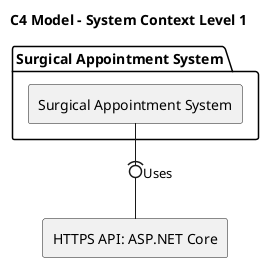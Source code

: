 @startuml

title C4 Model - System Context Level 1
package "Surgical Appointment System"{
Rectangle "Surgical Appointment System" as System
}

Rectangle "HTTPS API: ASP.NET Core" as API

System -(0- API : Uses


@enduml